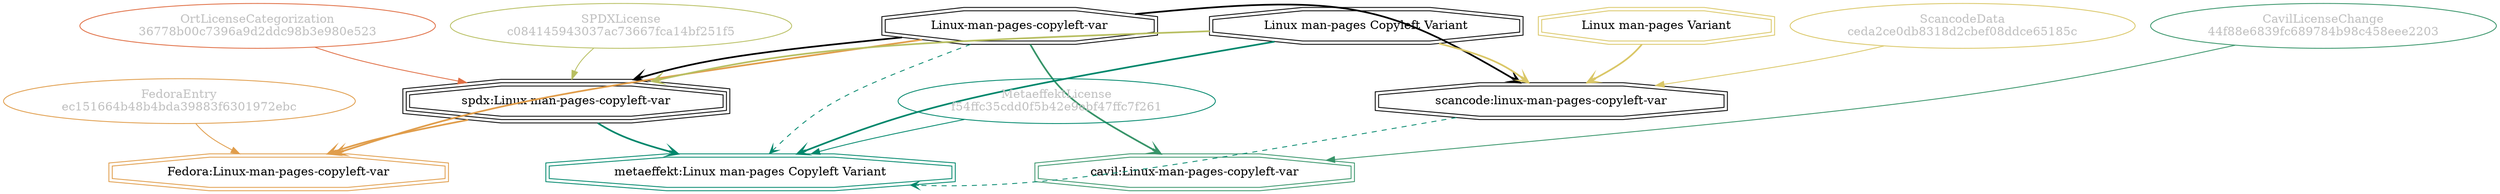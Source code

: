 strict digraph {
    node [shape=box];
    graph [splines=curved];
    2702 [label="SPDXLicense\nc084145943037ac73667fca14bf251f5"
         ,fontcolor=gray
         ,color="#b8bf62"
         ,fillcolor="beige;1"
         ,shape=ellipse];
    2703 [label="spdx:Linux-man-pages-copyleft-var"
         ,shape=tripleoctagon];
    2704 [label="Linux-man-pages-copyleft-var"
         ,shape=doubleoctagon];
    2705 [label="Linux man-pages Copyleft Variant"
         ,shape=doubleoctagon];
    8066 [label="FedoraEntry\nec151664b48b4bda39883f6301972ebc"
         ,fontcolor=gray
         ,color="#e09d4b"
         ,fillcolor="beige;1"
         ,shape=ellipse];
    8067 [label="Fedora:Linux-man-pages-copyleft-var"
         ,color="#e09d4b"
         ,shape=doubleoctagon];
    18715 [label="ScancodeData\nceda2ce0db8318d2cbef08ddce65185c"
          ,fontcolor=gray
          ,color="#dac767"
          ,fillcolor="beige;1"
          ,shape=ellipse];
    18716 [label="scancode:linux-man-pages-copyleft-var"
          ,shape=doubleoctagon];
    18717 [label="Linux man-pages Variant"
          ,color="#dac767"
          ,shape=doubleoctagon];
    35052 [label="OrtLicenseCategorization\n36778b00c7396a9d2ddc98b3e980e523"
          ,fontcolor=gray
          ,color="#e06f45"
          ,fillcolor="beige;1"
          ,shape=ellipse];
    37110 [label="CavilLicenseChange\n44f88e6839fc689784b98c458eee2203"
          ,fontcolor=gray
          ,color="#379469"
          ,fillcolor="beige;1"
          ,shape=ellipse];
    37111 [label="cavil:Linux-man-pages-copyleft-var"
          ,color="#379469"
          ,shape=doubleoctagon];
    44337 [label="MetaeffektLicense\nf54ffc35cdd0f5b42e9ebf47ffc7f261"
          ,fontcolor=gray
          ,color="#00876c"
          ,fillcolor="beige;1"
          ,shape=ellipse];
    44338 [label="metaeffekt:Linux man-pages Copyleft Variant"
          ,color="#00876c"
          ,shape=doubleoctagon];
    2702 -> 2703 [weight=0.5
                 ,color="#b8bf62"];
    2703 -> 8067 [style=bold
                 ,arrowhead=vee
                 ,weight=0.7
                 ,color="#e09d4b"];
    2703 -> 44338 [style=bold
                  ,arrowhead=vee
                  ,weight=0.7
                  ,color="#00876c"];
    2704 -> 2703 [style=bold
                 ,arrowhead=vee
                 ,weight=0.7];
    2704 -> 8067 [style=bold
                 ,arrowhead=vee
                 ,weight=0.7
                 ,color="#e09d4b"];
    2704 -> 18716 [style=bold
                  ,arrowhead=vee
                  ,weight=0.7];
    2704 -> 37111 [style=bold
                  ,arrowhead=vee
                  ,weight=0.7
                  ,color="#379469"];
    2704 -> 37111 [style=bold
                  ,arrowhead=vee
                  ,weight=0.7
                  ,color="#379469"];
    2704 -> 44338 [style=dashed
                  ,arrowhead=vee
                  ,weight=0.5
                  ,color="#00876c"];
    2705 -> 2703 [style=bold
                 ,arrowhead=vee
                 ,weight=0.7
                 ,color="#b8bf62"];
    2705 -> 18716 [style=bold
                  ,arrowhead=vee
                  ,weight=0.7
                  ,color="#dac767"];
    2705 -> 44338 [style=bold
                  ,arrowhead=vee
                  ,weight=0.7
                  ,color="#00876c"];
    2705 -> 44338 [style=bold
                  ,arrowhead=vee
                  ,weight=0.7
                  ,color="#00876c"];
    8066 -> 8067 [weight=0.5
                 ,color="#e09d4b"];
    18715 -> 18716 [weight=0.5
                   ,color="#dac767"];
    18716 -> 44338 [style=dashed
                   ,arrowhead=vee
                   ,weight=0.5
                   ,color="#00876c"];
    18717 -> 18716 [style=bold
                   ,arrowhead=vee
                   ,weight=0.7
                   ,color="#dac767"];
    35052 -> 2703 [weight=0.5
                  ,color="#e06f45"];
    37110 -> 37111 [weight=0.5
                   ,color="#379469"];
    44337 -> 44338 [weight=0.5
                   ,color="#00876c"];
}
